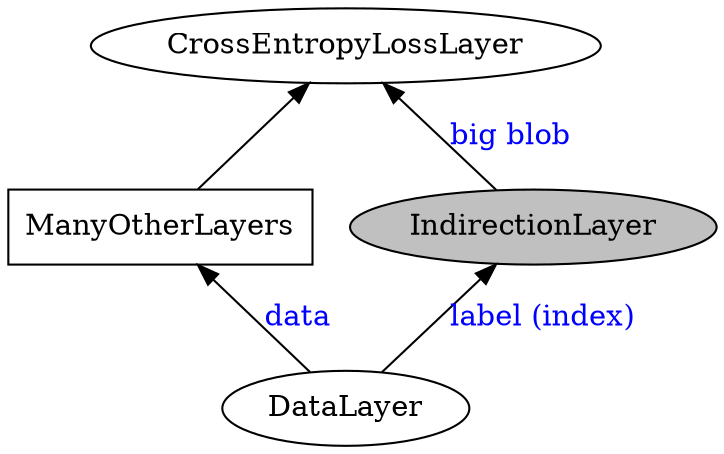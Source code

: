 digraph IndirectionExample {
    rankdir = "BT";
    edge [fontcolor="blue"];
    ManyOtherLayers [shape = box];
    IndirectionLayer [fillcolor = "gray", style="filled"];
    DataLayer -> ManyOtherLayers [label = "data"];
    DataLayer -> IndirectionLayer [label = "label (index)"];
    IndirectionLayer -> CrossEntropyLossLayer [label = "big blob"];
    ManyOtherLayers -> CrossEntropyLossLayer;
}
